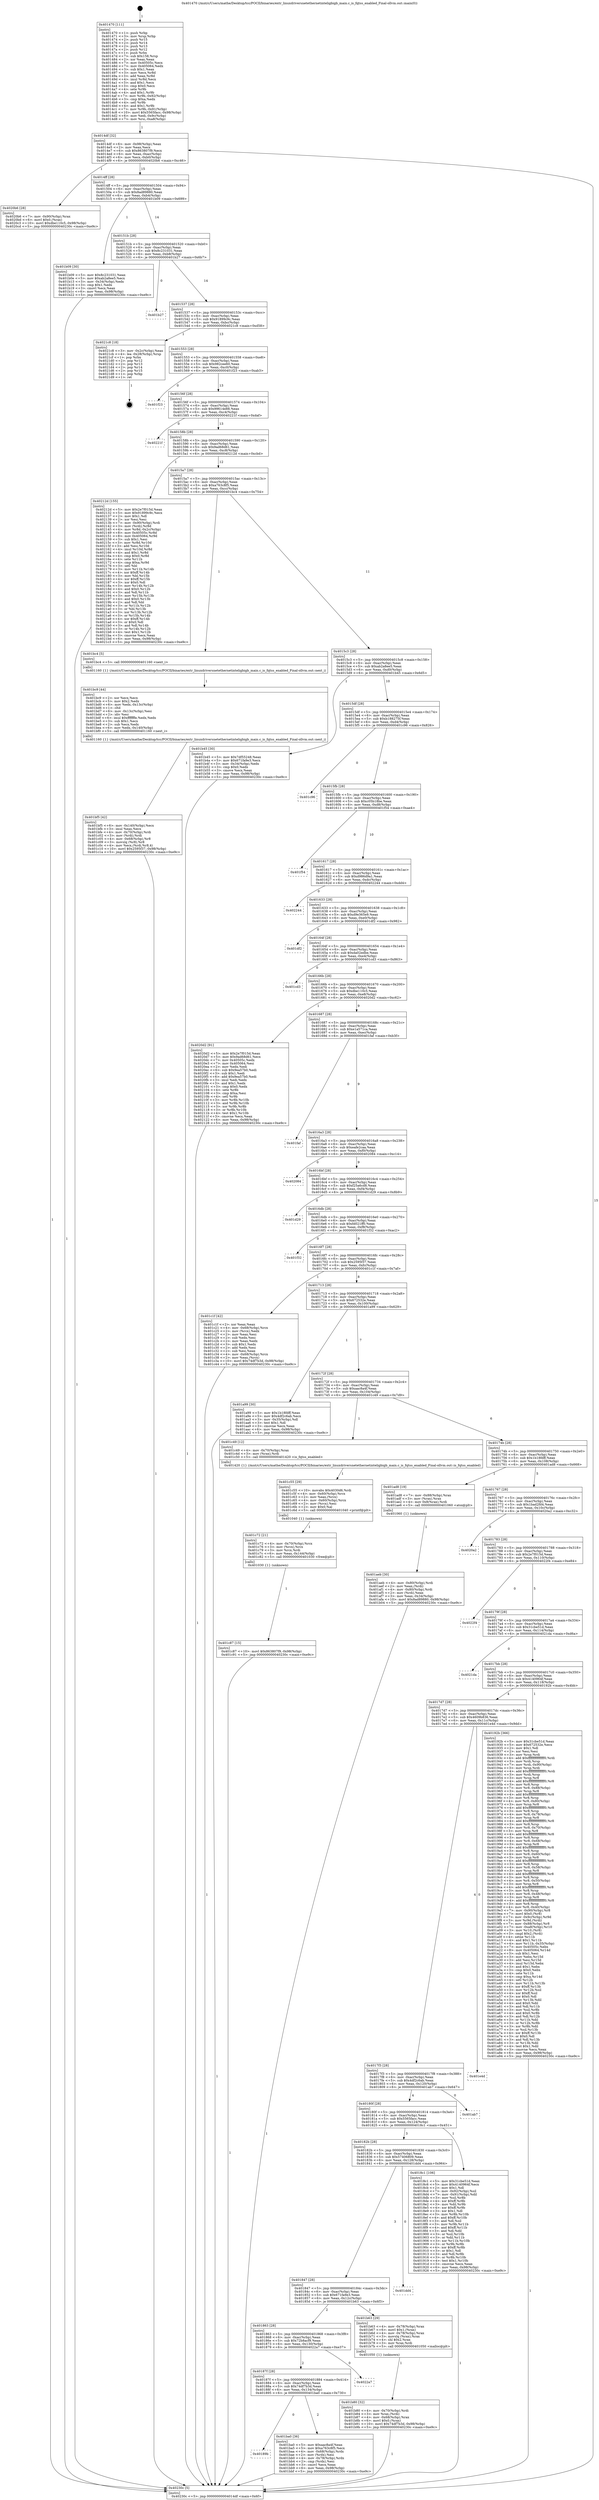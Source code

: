 digraph "0x401470" {
  label = "0x401470 (/mnt/c/Users/mathe/Desktop/tcc/POCII/binaries/extr_linuxdriversnetethernetinteligbigb_main.c_is_fqtss_enabled_Final-ollvm.out::main(0))"
  labelloc = "t"
  node[shape=record]

  Entry [label="",width=0.3,height=0.3,shape=circle,fillcolor=black,style=filled]
  "0x4014df" [label="{
     0x4014df [32]\l
     | [instrs]\l
     &nbsp;&nbsp;0x4014df \<+6\>: mov -0x98(%rbp),%eax\l
     &nbsp;&nbsp;0x4014e5 \<+2\>: mov %eax,%ecx\l
     &nbsp;&nbsp;0x4014e7 \<+6\>: sub $0x863807f9,%ecx\l
     &nbsp;&nbsp;0x4014ed \<+6\>: mov %eax,-0xac(%rbp)\l
     &nbsp;&nbsp;0x4014f3 \<+6\>: mov %ecx,-0xb0(%rbp)\l
     &nbsp;&nbsp;0x4014f9 \<+6\>: je 00000000004020b6 \<main+0xc46\>\l
  }"]
  "0x4020b6" [label="{
     0x4020b6 [28]\l
     | [instrs]\l
     &nbsp;&nbsp;0x4020b6 \<+7\>: mov -0x90(%rbp),%rax\l
     &nbsp;&nbsp;0x4020bd \<+6\>: movl $0x0,(%rax)\l
     &nbsp;&nbsp;0x4020c3 \<+10\>: movl $0xdbe110c5,-0x98(%rbp)\l
     &nbsp;&nbsp;0x4020cd \<+5\>: jmp 000000000040230c \<main+0xe9c\>\l
  }"]
  "0x4014ff" [label="{
     0x4014ff [28]\l
     | [instrs]\l
     &nbsp;&nbsp;0x4014ff \<+5\>: jmp 0000000000401504 \<main+0x94\>\l
     &nbsp;&nbsp;0x401504 \<+6\>: mov -0xac(%rbp),%eax\l
     &nbsp;&nbsp;0x40150a \<+5\>: sub $0x8ad89880,%eax\l
     &nbsp;&nbsp;0x40150f \<+6\>: mov %eax,-0xb4(%rbp)\l
     &nbsp;&nbsp;0x401515 \<+6\>: je 0000000000401b09 \<main+0x699\>\l
  }"]
  Exit [label="",width=0.3,height=0.3,shape=circle,fillcolor=black,style=filled,peripheries=2]
  "0x401b09" [label="{
     0x401b09 [30]\l
     | [instrs]\l
     &nbsp;&nbsp;0x401b09 \<+5\>: mov $0x8c231031,%eax\l
     &nbsp;&nbsp;0x401b0e \<+5\>: mov $0xab2a8ee5,%ecx\l
     &nbsp;&nbsp;0x401b13 \<+3\>: mov -0x34(%rbp),%edx\l
     &nbsp;&nbsp;0x401b16 \<+3\>: cmp $0x1,%edx\l
     &nbsp;&nbsp;0x401b19 \<+3\>: cmovl %ecx,%eax\l
     &nbsp;&nbsp;0x401b1c \<+6\>: mov %eax,-0x98(%rbp)\l
     &nbsp;&nbsp;0x401b22 \<+5\>: jmp 000000000040230c \<main+0xe9c\>\l
  }"]
  "0x40151b" [label="{
     0x40151b [28]\l
     | [instrs]\l
     &nbsp;&nbsp;0x40151b \<+5\>: jmp 0000000000401520 \<main+0xb0\>\l
     &nbsp;&nbsp;0x401520 \<+6\>: mov -0xac(%rbp),%eax\l
     &nbsp;&nbsp;0x401526 \<+5\>: sub $0x8c231031,%eax\l
     &nbsp;&nbsp;0x40152b \<+6\>: mov %eax,-0xb8(%rbp)\l
     &nbsp;&nbsp;0x401531 \<+6\>: je 0000000000401b27 \<main+0x6b7\>\l
  }"]
  "0x401c87" [label="{
     0x401c87 [15]\l
     | [instrs]\l
     &nbsp;&nbsp;0x401c87 \<+10\>: movl $0x863807f9,-0x98(%rbp)\l
     &nbsp;&nbsp;0x401c91 \<+5\>: jmp 000000000040230c \<main+0xe9c\>\l
  }"]
  "0x401b27" [label="{
     0x401b27\l
  }", style=dashed]
  "0x401537" [label="{
     0x401537 [28]\l
     | [instrs]\l
     &nbsp;&nbsp;0x401537 \<+5\>: jmp 000000000040153c \<main+0xcc\>\l
     &nbsp;&nbsp;0x40153c \<+6\>: mov -0xac(%rbp),%eax\l
     &nbsp;&nbsp;0x401542 \<+5\>: sub $0x91899c9c,%eax\l
     &nbsp;&nbsp;0x401547 \<+6\>: mov %eax,-0xbc(%rbp)\l
     &nbsp;&nbsp;0x40154d \<+6\>: je 00000000004021c8 \<main+0xd58\>\l
  }"]
  "0x401c72" [label="{
     0x401c72 [21]\l
     | [instrs]\l
     &nbsp;&nbsp;0x401c72 \<+4\>: mov -0x70(%rbp),%rcx\l
     &nbsp;&nbsp;0x401c76 \<+3\>: mov (%rcx),%rcx\l
     &nbsp;&nbsp;0x401c79 \<+3\>: mov %rcx,%rdi\l
     &nbsp;&nbsp;0x401c7c \<+6\>: mov %eax,-0x144(%rbp)\l
     &nbsp;&nbsp;0x401c82 \<+5\>: call 0000000000401030 \<free@plt\>\l
     | [calls]\l
     &nbsp;&nbsp;0x401030 \{1\} (unknown)\l
  }"]
  "0x4021c8" [label="{
     0x4021c8 [18]\l
     | [instrs]\l
     &nbsp;&nbsp;0x4021c8 \<+3\>: mov -0x2c(%rbp),%eax\l
     &nbsp;&nbsp;0x4021cb \<+4\>: lea -0x28(%rbp),%rsp\l
     &nbsp;&nbsp;0x4021cf \<+1\>: pop %rbx\l
     &nbsp;&nbsp;0x4021d0 \<+2\>: pop %r12\l
     &nbsp;&nbsp;0x4021d2 \<+2\>: pop %r13\l
     &nbsp;&nbsp;0x4021d4 \<+2\>: pop %r14\l
     &nbsp;&nbsp;0x4021d6 \<+2\>: pop %r15\l
     &nbsp;&nbsp;0x4021d8 \<+1\>: pop %rbp\l
     &nbsp;&nbsp;0x4021d9 \<+1\>: ret\l
  }"]
  "0x401553" [label="{
     0x401553 [28]\l
     | [instrs]\l
     &nbsp;&nbsp;0x401553 \<+5\>: jmp 0000000000401558 \<main+0xe8\>\l
     &nbsp;&nbsp;0x401558 \<+6\>: mov -0xac(%rbp),%eax\l
     &nbsp;&nbsp;0x40155e \<+5\>: sub $0x982cee60,%eax\l
     &nbsp;&nbsp;0x401563 \<+6\>: mov %eax,-0xc0(%rbp)\l
     &nbsp;&nbsp;0x401569 \<+6\>: je 0000000000401f23 \<main+0xab3\>\l
  }"]
  "0x401c55" [label="{
     0x401c55 [29]\l
     | [instrs]\l
     &nbsp;&nbsp;0x401c55 \<+10\>: movabs $0x4030d6,%rdi\l
     &nbsp;&nbsp;0x401c5f \<+4\>: mov -0x60(%rbp),%rcx\l
     &nbsp;&nbsp;0x401c63 \<+2\>: mov %eax,(%rcx)\l
     &nbsp;&nbsp;0x401c65 \<+4\>: mov -0x60(%rbp),%rcx\l
     &nbsp;&nbsp;0x401c69 \<+2\>: mov (%rcx),%esi\l
     &nbsp;&nbsp;0x401c6b \<+2\>: mov $0x0,%al\l
     &nbsp;&nbsp;0x401c6d \<+5\>: call 0000000000401040 \<printf@plt\>\l
     | [calls]\l
     &nbsp;&nbsp;0x401040 \{1\} (unknown)\l
  }"]
  "0x401f23" [label="{
     0x401f23\l
  }", style=dashed]
  "0x40156f" [label="{
     0x40156f [28]\l
     | [instrs]\l
     &nbsp;&nbsp;0x40156f \<+5\>: jmp 0000000000401574 \<main+0x104\>\l
     &nbsp;&nbsp;0x401574 \<+6\>: mov -0xac(%rbp),%eax\l
     &nbsp;&nbsp;0x40157a \<+5\>: sub $0x99614e88,%eax\l
     &nbsp;&nbsp;0x40157f \<+6\>: mov %eax,-0xc4(%rbp)\l
     &nbsp;&nbsp;0x401585 \<+6\>: je 000000000040221f \<main+0xdaf\>\l
  }"]
  "0x401bf5" [label="{
     0x401bf5 [42]\l
     | [instrs]\l
     &nbsp;&nbsp;0x401bf5 \<+6\>: mov -0x140(%rbp),%ecx\l
     &nbsp;&nbsp;0x401bfb \<+3\>: imul %eax,%ecx\l
     &nbsp;&nbsp;0x401bfe \<+4\>: mov -0x70(%rbp),%rdi\l
     &nbsp;&nbsp;0x401c02 \<+3\>: mov (%rdi),%rdi\l
     &nbsp;&nbsp;0x401c05 \<+4\>: mov -0x68(%rbp),%r8\l
     &nbsp;&nbsp;0x401c09 \<+3\>: movslq (%r8),%r8\l
     &nbsp;&nbsp;0x401c0c \<+4\>: mov %ecx,(%rdi,%r8,4)\l
     &nbsp;&nbsp;0x401c10 \<+10\>: movl $0x2595f37,-0x98(%rbp)\l
     &nbsp;&nbsp;0x401c1a \<+5\>: jmp 000000000040230c \<main+0xe9c\>\l
  }"]
  "0x40221f" [label="{
     0x40221f\l
  }", style=dashed]
  "0x40158b" [label="{
     0x40158b [28]\l
     | [instrs]\l
     &nbsp;&nbsp;0x40158b \<+5\>: jmp 0000000000401590 \<main+0x120\>\l
     &nbsp;&nbsp;0x401590 \<+6\>: mov -0xac(%rbp),%eax\l
     &nbsp;&nbsp;0x401596 \<+5\>: sub $0x9ad68d61,%eax\l
     &nbsp;&nbsp;0x40159b \<+6\>: mov %eax,-0xc8(%rbp)\l
     &nbsp;&nbsp;0x4015a1 \<+6\>: je 000000000040212d \<main+0xcbd\>\l
  }"]
  "0x401bc9" [label="{
     0x401bc9 [44]\l
     | [instrs]\l
     &nbsp;&nbsp;0x401bc9 \<+2\>: xor %ecx,%ecx\l
     &nbsp;&nbsp;0x401bcb \<+5\>: mov $0x2,%edx\l
     &nbsp;&nbsp;0x401bd0 \<+6\>: mov %edx,-0x13c(%rbp)\l
     &nbsp;&nbsp;0x401bd6 \<+1\>: cltd\l
     &nbsp;&nbsp;0x401bd7 \<+6\>: mov -0x13c(%rbp),%esi\l
     &nbsp;&nbsp;0x401bdd \<+2\>: idiv %esi\l
     &nbsp;&nbsp;0x401bdf \<+6\>: imul $0xfffffffe,%edx,%edx\l
     &nbsp;&nbsp;0x401be5 \<+3\>: sub $0x1,%ecx\l
     &nbsp;&nbsp;0x401be8 \<+2\>: sub %ecx,%edx\l
     &nbsp;&nbsp;0x401bea \<+6\>: mov %edx,-0x140(%rbp)\l
     &nbsp;&nbsp;0x401bf0 \<+5\>: call 0000000000401160 \<next_i\>\l
     | [calls]\l
     &nbsp;&nbsp;0x401160 \{1\} (/mnt/c/Users/mathe/Desktop/tcc/POCII/binaries/extr_linuxdriversnetethernetinteligbigb_main.c_is_fqtss_enabled_Final-ollvm.out::next_i)\l
  }"]
  "0x40212d" [label="{
     0x40212d [155]\l
     | [instrs]\l
     &nbsp;&nbsp;0x40212d \<+5\>: mov $0x2e7f015d,%eax\l
     &nbsp;&nbsp;0x402132 \<+5\>: mov $0x91899c9c,%ecx\l
     &nbsp;&nbsp;0x402137 \<+2\>: mov $0x1,%dl\l
     &nbsp;&nbsp;0x402139 \<+2\>: xor %esi,%esi\l
     &nbsp;&nbsp;0x40213b \<+7\>: mov -0x90(%rbp),%rdi\l
     &nbsp;&nbsp;0x402142 \<+3\>: mov (%rdi),%r8d\l
     &nbsp;&nbsp;0x402145 \<+4\>: mov %r8d,-0x2c(%rbp)\l
     &nbsp;&nbsp;0x402149 \<+8\>: mov 0x40505c,%r8d\l
     &nbsp;&nbsp;0x402151 \<+8\>: mov 0x405064,%r9d\l
     &nbsp;&nbsp;0x402159 \<+3\>: sub $0x1,%esi\l
     &nbsp;&nbsp;0x40215c \<+3\>: mov %r8d,%r10d\l
     &nbsp;&nbsp;0x40215f \<+3\>: add %esi,%r10d\l
     &nbsp;&nbsp;0x402162 \<+4\>: imul %r10d,%r8d\l
     &nbsp;&nbsp;0x402166 \<+4\>: and $0x1,%r8d\l
     &nbsp;&nbsp;0x40216a \<+4\>: cmp $0x0,%r8d\l
     &nbsp;&nbsp;0x40216e \<+4\>: sete %r11b\l
     &nbsp;&nbsp;0x402172 \<+4\>: cmp $0xa,%r9d\l
     &nbsp;&nbsp;0x402176 \<+3\>: setl %bl\l
     &nbsp;&nbsp;0x402179 \<+3\>: mov %r11b,%r14b\l
     &nbsp;&nbsp;0x40217c \<+4\>: xor $0xff,%r14b\l
     &nbsp;&nbsp;0x402180 \<+3\>: mov %bl,%r15b\l
     &nbsp;&nbsp;0x402183 \<+4\>: xor $0xff,%r15b\l
     &nbsp;&nbsp;0x402187 \<+3\>: xor $0x0,%dl\l
     &nbsp;&nbsp;0x40218a \<+3\>: mov %r14b,%r12b\l
     &nbsp;&nbsp;0x40218d \<+4\>: and $0x0,%r12b\l
     &nbsp;&nbsp;0x402191 \<+3\>: and %dl,%r11b\l
     &nbsp;&nbsp;0x402194 \<+3\>: mov %r15b,%r13b\l
     &nbsp;&nbsp;0x402197 \<+4\>: and $0x0,%r13b\l
     &nbsp;&nbsp;0x40219b \<+2\>: and %dl,%bl\l
     &nbsp;&nbsp;0x40219d \<+3\>: or %r11b,%r12b\l
     &nbsp;&nbsp;0x4021a0 \<+3\>: or %bl,%r13b\l
     &nbsp;&nbsp;0x4021a3 \<+3\>: xor %r13b,%r12b\l
     &nbsp;&nbsp;0x4021a6 \<+3\>: or %r15b,%r14b\l
     &nbsp;&nbsp;0x4021a9 \<+4\>: xor $0xff,%r14b\l
     &nbsp;&nbsp;0x4021ad \<+3\>: or $0x0,%dl\l
     &nbsp;&nbsp;0x4021b0 \<+3\>: and %dl,%r14b\l
     &nbsp;&nbsp;0x4021b3 \<+3\>: or %r14b,%r12b\l
     &nbsp;&nbsp;0x4021b6 \<+4\>: test $0x1,%r12b\l
     &nbsp;&nbsp;0x4021ba \<+3\>: cmovne %ecx,%eax\l
     &nbsp;&nbsp;0x4021bd \<+6\>: mov %eax,-0x98(%rbp)\l
     &nbsp;&nbsp;0x4021c3 \<+5\>: jmp 000000000040230c \<main+0xe9c\>\l
  }"]
  "0x4015a7" [label="{
     0x4015a7 [28]\l
     | [instrs]\l
     &nbsp;&nbsp;0x4015a7 \<+5\>: jmp 00000000004015ac \<main+0x13c\>\l
     &nbsp;&nbsp;0x4015ac \<+6\>: mov -0xac(%rbp),%eax\l
     &nbsp;&nbsp;0x4015b2 \<+5\>: sub $0xa763c8f5,%eax\l
     &nbsp;&nbsp;0x4015b7 \<+6\>: mov %eax,-0xcc(%rbp)\l
     &nbsp;&nbsp;0x4015bd \<+6\>: je 0000000000401bc4 \<main+0x754\>\l
  }"]
  "0x40189b" [label="{
     0x40189b\l
  }", style=dashed]
  "0x401bc4" [label="{
     0x401bc4 [5]\l
     | [instrs]\l
     &nbsp;&nbsp;0x401bc4 \<+5\>: call 0000000000401160 \<next_i\>\l
     | [calls]\l
     &nbsp;&nbsp;0x401160 \{1\} (/mnt/c/Users/mathe/Desktop/tcc/POCII/binaries/extr_linuxdriversnetethernetinteligbigb_main.c_is_fqtss_enabled_Final-ollvm.out::next_i)\l
  }"]
  "0x4015c3" [label="{
     0x4015c3 [28]\l
     | [instrs]\l
     &nbsp;&nbsp;0x4015c3 \<+5\>: jmp 00000000004015c8 \<main+0x158\>\l
     &nbsp;&nbsp;0x4015c8 \<+6\>: mov -0xac(%rbp),%eax\l
     &nbsp;&nbsp;0x4015ce \<+5\>: sub $0xab2a8ee5,%eax\l
     &nbsp;&nbsp;0x4015d3 \<+6\>: mov %eax,-0xd0(%rbp)\l
     &nbsp;&nbsp;0x4015d9 \<+6\>: je 0000000000401b45 \<main+0x6d5\>\l
  }"]
  "0x401ba0" [label="{
     0x401ba0 [36]\l
     | [instrs]\l
     &nbsp;&nbsp;0x401ba0 \<+5\>: mov $0xaac8a4f,%eax\l
     &nbsp;&nbsp;0x401ba5 \<+5\>: mov $0xa763c8f5,%ecx\l
     &nbsp;&nbsp;0x401baa \<+4\>: mov -0x68(%rbp),%rdx\l
     &nbsp;&nbsp;0x401bae \<+2\>: mov (%rdx),%esi\l
     &nbsp;&nbsp;0x401bb0 \<+4\>: mov -0x78(%rbp),%rdx\l
     &nbsp;&nbsp;0x401bb4 \<+2\>: cmp (%rdx),%esi\l
     &nbsp;&nbsp;0x401bb6 \<+3\>: cmovl %ecx,%eax\l
     &nbsp;&nbsp;0x401bb9 \<+6\>: mov %eax,-0x98(%rbp)\l
     &nbsp;&nbsp;0x401bbf \<+5\>: jmp 000000000040230c \<main+0xe9c\>\l
  }"]
  "0x401b45" [label="{
     0x401b45 [30]\l
     | [instrs]\l
     &nbsp;&nbsp;0x401b45 \<+5\>: mov $0x7df55248,%eax\l
     &nbsp;&nbsp;0x401b4a \<+5\>: mov $0x671fa9e3,%ecx\l
     &nbsp;&nbsp;0x401b4f \<+3\>: mov -0x34(%rbp),%edx\l
     &nbsp;&nbsp;0x401b52 \<+3\>: cmp $0x0,%edx\l
     &nbsp;&nbsp;0x401b55 \<+3\>: cmove %ecx,%eax\l
     &nbsp;&nbsp;0x401b58 \<+6\>: mov %eax,-0x98(%rbp)\l
     &nbsp;&nbsp;0x401b5e \<+5\>: jmp 000000000040230c \<main+0xe9c\>\l
  }"]
  "0x4015df" [label="{
     0x4015df [28]\l
     | [instrs]\l
     &nbsp;&nbsp;0x4015df \<+5\>: jmp 00000000004015e4 \<main+0x174\>\l
     &nbsp;&nbsp;0x4015e4 \<+6\>: mov -0xac(%rbp),%eax\l
     &nbsp;&nbsp;0x4015ea \<+5\>: sub $0xb188275f,%eax\l
     &nbsp;&nbsp;0x4015ef \<+6\>: mov %eax,-0xd4(%rbp)\l
     &nbsp;&nbsp;0x4015f5 \<+6\>: je 0000000000401c96 \<main+0x826\>\l
  }"]
  "0x40187f" [label="{
     0x40187f [28]\l
     | [instrs]\l
     &nbsp;&nbsp;0x40187f \<+5\>: jmp 0000000000401884 \<main+0x414\>\l
     &nbsp;&nbsp;0x401884 \<+6\>: mov -0xac(%rbp),%eax\l
     &nbsp;&nbsp;0x40188a \<+5\>: sub $0x74df7b3d,%eax\l
     &nbsp;&nbsp;0x40188f \<+6\>: mov %eax,-0x134(%rbp)\l
     &nbsp;&nbsp;0x401895 \<+6\>: je 0000000000401ba0 \<main+0x730\>\l
  }"]
  "0x401c96" [label="{
     0x401c96\l
  }", style=dashed]
  "0x4015fb" [label="{
     0x4015fb [28]\l
     | [instrs]\l
     &nbsp;&nbsp;0x4015fb \<+5\>: jmp 0000000000401600 \<main+0x190\>\l
     &nbsp;&nbsp;0x401600 \<+6\>: mov -0xac(%rbp),%eax\l
     &nbsp;&nbsp;0x401606 \<+5\>: sub $0xc05b18be,%eax\l
     &nbsp;&nbsp;0x40160b \<+6\>: mov %eax,-0xd8(%rbp)\l
     &nbsp;&nbsp;0x401611 \<+6\>: je 0000000000401f54 \<main+0xae4\>\l
  }"]
  "0x4022a7" [label="{
     0x4022a7\l
  }", style=dashed]
  "0x401f54" [label="{
     0x401f54\l
  }", style=dashed]
  "0x401617" [label="{
     0x401617 [28]\l
     | [instrs]\l
     &nbsp;&nbsp;0x401617 \<+5\>: jmp 000000000040161c \<main+0x1ac\>\l
     &nbsp;&nbsp;0x40161c \<+6\>: mov -0xac(%rbp),%eax\l
     &nbsp;&nbsp;0x401622 \<+5\>: sub $0xd986d9a1,%eax\l
     &nbsp;&nbsp;0x401627 \<+6\>: mov %eax,-0xdc(%rbp)\l
     &nbsp;&nbsp;0x40162d \<+6\>: je 0000000000402244 \<main+0xdd4\>\l
  }"]
  "0x401b80" [label="{
     0x401b80 [32]\l
     | [instrs]\l
     &nbsp;&nbsp;0x401b80 \<+4\>: mov -0x70(%rbp),%rdi\l
     &nbsp;&nbsp;0x401b84 \<+3\>: mov %rax,(%rdi)\l
     &nbsp;&nbsp;0x401b87 \<+4\>: mov -0x68(%rbp),%rax\l
     &nbsp;&nbsp;0x401b8b \<+6\>: movl $0x0,(%rax)\l
     &nbsp;&nbsp;0x401b91 \<+10\>: movl $0x74df7b3d,-0x98(%rbp)\l
     &nbsp;&nbsp;0x401b9b \<+5\>: jmp 000000000040230c \<main+0xe9c\>\l
  }"]
  "0x402244" [label="{
     0x402244\l
  }", style=dashed]
  "0x401633" [label="{
     0x401633 [28]\l
     | [instrs]\l
     &nbsp;&nbsp;0x401633 \<+5\>: jmp 0000000000401638 \<main+0x1c8\>\l
     &nbsp;&nbsp;0x401638 \<+6\>: mov -0xac(%rbp),%eax\l
     &nbsp;&nbsp;0x40163e \<+5\>: sub $0xd9e365e9,%eax\l
     &nbsp;&nbsp;0x401643 \<+6\>: mov %eax,-0xe0(%rbp)\l
     &nbsp;&nbsp;0x401649 \<+6\>: je 0000000000401df2 \<main+0x982\>\l
  }"]
  "0x401863" [label="{
     0x401863 [28]\l
     | [instrs]\l
     &nbsp;&nbsp;0x401863 \<+5\>: jmp 0000000000401868 \<main+0x3f8\>\l
     &nbsp;&nbsp;0x401868 \<+6\>: mov -0xac(%rbp),%eax\l
     &nbsp;&nbsp;0x40186e \<+5\>: sub $0x72b8acf9,%eax\l
     &nbsp;&nbsp;0x401873 \<+6\>: mov %eax,-0x130(%rbp)\l
     &nbsp;&nbsp;0x401879 \<+6\>: je 00000000004022a7 \<main+0xe37\>\l
  }"]
  "0x401df2" [label="{
     0x401df2\l
  }", style=dashed]
  "0x40164f" [label="{
     0x40164f [28]\l
     | [instrs]\l
     &nbsp;&nbsp;0x40164f \<+5\>: jmp 0000000000401654 \<main+0x1e4\>\l
     &nbsp;&nbsp;0x401654 \<+6\>: mov -0xac(%rbp),%eax\l
     &nbsp;&nbsp;0x40165a \<+5\>: sub $0xda02edbe,%eax\l
     &nbsp;&nbsp;0x40165f \<+6\>: mov %eax,-0xe4(%rbp)\l
     &nbsp;&nbsp;0x401665 \<+6\>: je 0000000000401cd3 \<main+0x863\>\l
  }"]
  "0x401b63" [label="{
     0x401b63 [29]\l
     | [instrs]\l
     &nbsp;&nbsp;0x401b63 \<+4\>: mov -0x78(%rbp),%rax\l
     &nbsp;&nbsp;0x401b67 \<+6\>: movl $0x1,(%rax)\l
     &nbsp;&nbsp;0x401b6d \<+4\>: mov -0x78(%rbp),%rax\l
     &nbsp;&nbsp;0x401b71 \<+3\>: movslq (%rax),%rax\l
     &nbsp;&nbsp;0x401b74 \<+4\>: shl $0x2,%rax\l
     &nbsp;&nbsp;0x401b78 \<+3\>: mov %rax,%rdi\l
     &nbsp;&nbsp;0x401b7b \<+5\>: call 0000000000401050 \<malloc@plt\>\l
     | [calls]\l
     &nbsp;&nbsp;0x401050 \{1\} (unknown)\l
  }"]
  "0x401cd3" [label="{
     0x401cd3\l
  }", style=dashed]
  "0x40166b" [label="{
     0x40166b [28]\l
     | [instrs]\l
     &nbsp;&nbsp;0x40166b \<+5\>: jmp 0000000000401670 \<main+0x200\>\l
     &nbsp;&nbsp;0x401670 \<+6\>: mov -0xac(%rbp),%eax\l
     &nbsp;&nbsp;0x401676 \<+5\>: sub $0xdbe110c5,%eax\l
     &nbsp;&nbsp;0x40167b \<+6\>: mov %eax,-0xe8(%rbp)\l
     &nbsp;&nbsp;0x401681 \<+6\>: je 00000000004020d2 \<main+0xc62\>\l
  }"]
  "0x401847" [label="{
     0x401847 [28]\l
     | [instrs]\l
     &nbsp;&nbsp;0x401847 \<+5\>: jmp 000000000040184c \<main+0x3dc\>\l
     &nbsp;&nbsp;0x40184c \<+6\>: mov -0xac(%rbp),%eax\l
     &nbsp;&nbsp;0x401852 \<+5\>: sub $0x671fa9e3,%eax\l
     &nbsp;&nbsp;0x401857 \<+6\>: mov %eax,-0x12c(%rbp)\l
     &nbsp;&nbsp;0x40185d \<+6\>: je 0000000000401b63 \<main+0x6f3\>\l
  }"]
  "0x4020d2" [label="{
     0x4020d2 [91]\l
     | [instrs]\l
     &nbsp;&nbsp;0x4020d2 \<+5\>: mov $0x2e7f015d,%eax\l
     &nbsp;&nbsp;0x4020d7 \<+5\>: mov $0x9ad68d61,%ecx\l
     &nbsp;&nbsp;0x4020dc \<+7\>: mov 0x40505c,%edx\l
     &nbsp;&nbsp;0x4020e3 \<+7\>: mov 0x405064,%esi\l
     &nbsp;&nbsp;0x4020ea \<+2\>: mov %edx,%edi\l
     &nbsp;&nbsp;0x4020ec \<+6\>: sub $0x9ea57b0,%edi\l
     &nbsp;&nbsp;0x4020f2 \<+3\>: sub $0x1,%edi\l
     &nbsp;&nbsp;0x4020f5 \<+6\>: add $0x9ea57b0,%edi\l
     &nbsp;&nbsp;0x4020fb \<+3\>: imul %edi,%edx\l
     &nbsp;&nbsp;0x4020fe \<+3\>: and $0x1,%edx\l
     &nbsp;&nbsp;0x402101 \<+3\>: cmp $0x0,%edx\l
     &nbsp;&nbsp;0x402104 \<+4\>: sete %r8b\l
     &nbsp;&nbsp;0x402108 \<+3\>: cmp $0xa,%esi\l
     &nbsp;&nbsp;0x40210b \<+4\>: setl %r9b\l
     &nbsp;&nbsp;0x40210f \<+3\>: mov %r8b,%r10b\l
     &nbsp;&nbsp;0x402112 \<+3\>: and %r9b,%r10b\l
     &nbsp;&nbsp;0x402115 \<+3\>: xor %r9b,%r8b\l
     &nbsp;&nbsp;0x402118 \<+3\>: or %r8b,%r10b\l
     &nbsp;&nbsp;0x40211b \<+4\>: test $0x1,%r10b\l
     &nbsp;&nbsp;0x40211f \<+3\>: cmovne %ecx,%eax\l
     &nbsp;&nbsp;0x402122 \<+6\>: mov %eax,-0x98(%rbp)\l
     &nbsp;&nbsp;0x402128 \<+5\>: jmp 000000000040230c \<main+0xe9c\>\l
  }"]
  "0x401687" [label="{
     0x401687 [28]\l
     | [instrs]\l
     &nbsp;&nbsp;0x401687 \<+5\>: jmp 000000000040168c \<main+0x21c\>\l
     &nbsp;&nbsp;0x40168c \<+6\>: mov -0xac(%rbp),%eax\l
     &nbsp;&nbsp;0x401692 \<+5\>: sub $0xe1a571ca,%eax\l
     &nbsp;&nbsp;0x401697 \<+6\>: mov %eax,-0xec(%rbp)\l
     &nbsp;&nbsp;0x40169d \<+6\>: je 0000000000401faf \<main+0xb3f\>\l
  }"]
  "0x401dd4" [label="{
     0x401dd4\l
  }", style=dashed]
  "0x401faf" [label="{
     0x401faf\l
  }", style=dashed]
  "0x4016a3" [label="{
     0x4016a3 [28]\l
     | [instrs]\l
     &nbsp;&nbsp;0x4016a3 \<+5\>: jmp 00000000004016a8 \<main+0x238\>\l
     &nbsp;&nbsp;0x4016a8 \<+6\>: mov -0xac(%rbp),%eax\l
     &nbsp;&nbsp;0x4016ae \<+5\>: sub $0xeafe2caa,%eax\l
     &nbsp;&nbsp;0x4016b3 \<+6\>: mov %eax,-0xf0(%rbp)\l
     &nbsp;&nbsp;0x4016b9 \<+6\>: je 0000000000402084 \<main+0xc14\>\l
  }"]
  "0x401aeb" [label="{
     0x401aeb [30]\l
     | [instrs]\l
     &nbsp;&nbsp;0x401aeb \<+4\>: mov -0x80(%rbp),%rdi\l
     &nbsp;&nbsp;0x401aef \<+2\>: mov %eax,(%rdi)\l
     &nbsp;&nbsp;0x401af1 \<+4\>: mov -0x80(%rbp),%rdi\l
     &nbsp;&nbsp;0x401af5 \<+2\>: mov (%rdi),%eax\l
     &nbsp;&nbsp;0x401af7 \<+3\>: mov %eax,-0x34(%rbp)\l
     &nbsp;&nbsp;0x401afa \<+10\>: movl $0x8ad89880,-0x98(%rbp)\l
     &nbsp;&nbsp;0x401b04 \<+5\>: jmp 000000000040230c \<main+0xe9c\>\l
  }"]
  "0x402084" [label="{
     0x402084\l
  }", style=dashed]
  "0x4016bf" [label="{
     0x4016bf [28]\l
     | [instrs]\l
     &nbsp;&nbsp;0x4016bf \<+5\>: jmp 00000000004016c4 \<main+0x254\>\l
     &nbsp;&nbsp;0x4016c4 \<+6\>: mov -0xac(%rbp),%eax\l
     &nbsp;&nbsp;0x4016ca \<+5\>: sub $0xf25a6cd8,%eax\l
     &nbsp;&nbsp;0x4016cf \<+6\>: mov %eax,-0xf4(%rbp)\l
     &nbsp;&nbsp;0x4016d5 \<+6\>: je 0000000000401d29 \<main+0x8b9\>\l
  }"]
  "0x401470" [label="{
     0x401470 [111]\l
     | [instrs]\l
     &nbsp;&nbsp;0x401470 \<+1\>: push %rbp\l
     &nbsp;&nbsp;0x401471 \<+3\>: mov %rsp,%rbp\l
     &nbsp;&nbsp;0x401474 \<+2\>: push %r15\l
     &nbsp;&nbsp;0x401476 \<+2\>: push %r14\l
     &nbsp;&nbsp;0x401478 \<+2\>: push %r13\l
     &nbsp;&nbsp;0x40147a \<+2\>: push %r12\l
     &nbsp;&nbsp;0x40147c \<+1\>: push %rbx\l
     &nbsp;&nbsp;0x40147d \<+7\>: sub $0x158,%rsp\l
     &nbsp;&nbsp;0x401484 \<+2\>: xor %eax,%eax\l
     &nbsp;&nbsp;0x401486 \<+7\>: mov 0x40505c,%ecx\l
     &nbsp;&nbsp;0x40148d \<+7\>: mov 0x405064,%edx\l
     &nbsp;&nbsp;0x401494 \<+3\>: sub $0x1,%eax\l
     &nbsp;&nbsp;0x401497 \<+3\>: mov %ecx,%r8d\l
     &nbsp;&nbsp;0x40149a \<+3\>: add %eax,%r8d\l
     &nbsp;&nbsp;0x40149d \<+4\>: imul %r8d,%ecx\l
     &nbsp;&nbsp;0x4014a1 \<+3\>: and $0x1,%ecx\l
     &nbsp;&nbsp;0x4014a4 \<+3\>: cmp $0x0,%ecx\l
     &nbsp;&nbsp;0x4014a7 \<+4\>: sete %r9b\l
     &nbsp;&nbsp;0x4014ab \<+4\>: and $0x1,%r9b\l
     &nbsp;&nbsp;0x4014af \<+7\>: mov %r9b,-0x92(%rbp)\l
     &nbsp;&nbsp;0x4014b6 \<+3\>: cmp $0xa,%edx\l
     &nbsp;&nbsp;0x4014b9 \<+4\>: setl %r9b\l
     &nbsp;&nbsp;0x4014bd \<+4\>: and $0x1,%r9b\l
     &nbsp;&nbsp;0x4014c1 \<+7\>: mov %r9b,-0x91(%rbp)\l
     &nbsp;&nbsp;0x4014c8 \<+10\>: movl $0x5565facc,-0x98(%rbp)\l
     &nbsp;&nbsp;0x4014d2 \<+6\>: mov %edi,-0x9c(%rbp)\l
     &nbsp;&nbsp;0x4014d8 \<+7\>: mov %rsi,-0xa8(%rbp)\l
  }"]
  "0x401d29" [label="{
     0x401d29\l
  }", style=dashed]
  "0x4016db" [label="{
     0x4016db [28]\l
     | [instrs]\l
     &nbsp;&nbsp;0x4016db \<+5\>: jmp 00000000004016e0 \<main+0x270\>\l
     &nbsp;&nbsp;0x4016e0 \<+6\>: mov -0xac(%rbp),%eax\l
     &nbsp;&nbsp;0x4016e6 \<+5\>: sub $0xfd021ff0,%eax\l
     &nbsp;&nbsp;0x4016eb \<+6\>: mov %eax,-0xf8(%rbp)\l
     &nbsp;&nbsp;0x4016f1 \<+6\>: je 0000000000401f32 \<main+0xac2\>\l
  }"]
  "0x40230c" [label="{
     0x40230c [5]\l
     | [instrs]\l
     &nbsp;&nbsp;0x40230c \<+5\>: jmp 00000000004014df \<main+0x6f\>\l
  }"]
  "0x401f32" [label="{
     0x401f32\l
  }", style=dashed]
  "0x4016f7" [label="{
     0x4016f7 [28]\l
     | [instrs]\l
     &nbsp;&nbsp;0x4016f7 \<+5\>: jmp 00000000004016fc \<main+0x28c\>\l
     &nbsp;&nbsp;0x4016fc \<+6\>: mov -0xac(%rbp),%eax\l
     &nbsp;&nbsp;0x401702 \<+5\>: sub $0x2595f37,%eax\l
     &nbsp;&nbsp;0x401707 \<+6\>: mov %eax,-0xfc(%rbp)\l
     &nbsp;&nbsp;0x40170d \<+6\>: je 0000000000401c1f \<main+0x7af\>\l
  }"]
  "0x40182b" [label="{
     0x40182b [28]\l
     | [instrs]\l
     &nbsp;&nbsp;0x40182b \<+5\>: jmp 0000000000401830 \<main+0x3c0\>\l
     &nbsp;&nbsp;0x401830 \<+6\>: mov -0xac(%rbp),%eax\l
     &nbsp;&nbsp;0x401836 \<+5\>: sub $0x57406809,%eax\l
     &nbsp;&nbsp;0x40183b \<+6\>: mov %eax,-0x128(%rbp)\l
     &nbsp;&nbsp;0x401841 \<+6\>: je 0000000000401dd4 \<main+0x964\>\l
  }"]
  "0x401c1f" [label="{
     0x401c1f [42]\l
     | [instrs]\l
     &nbsp;&nbsp;0x401c1f \<+2\>: xor %eax,%eax\l
     &nbsp;&nbsp;0x401c21 \<+4\>: mov -0x68(%rbp),%rcx\l
     &nbsp;&nbsp;0x401c25 \<+2\>: mov (%rcx),%edx\l
     &nbsp;&nbsp;0x401c27 \<+2\>: mov %eax,%esi\l
     &nbsp;&nbsp;0x401c29 \<+2\>: sub %edx,%esi\l
     &nbsp;&nbsp;0x401c2b \<+2\>: mov %eax,%edx\l
     &nbsp;&nbsp;0x401c2d \<+3\>: sub $0x1,%edx\l
     &nbsp;&nbsp;0x401c30 \<+2\>: add %edx,%esi\l
     &nbsp;&nbsp;0x401c32 \<+2\>: sub %esi,%eax\l
     &nbsp;&nbsp;0x401c34 \<+4\>: mov -0x68(%rbp),%rcx\l
     &nbsp;&nbsp;0x401c38 \<+2\>: mov %eax,(%rcx)\l
     &nbsp;&nbsp;0x401c3a \<+10\>: movl $0x74df7b3d,-0x98(%rbp)\l
     &nbsp;&nbsp;0x401c44 \<+5\>: jmp 000000000040230c \<main+0xe9c\>\l
  }"]
  "0x401713" [label="{
     0x401713 [28]\l
     | [instrs]\l
     &nbsp;&nbsp;0x401713 \<+5\>: jmp 0000000000401718 \<main+0x2a8\>\l
     &nbsp;&nbsp;0x401718 \<+6\>: mov -0xac(%rbp),%eax\l
     &nbsp;&nbsp;0x40171e \<+5\>: sub $0x672532e,%eax\l
     &nbsp;&nbsp;0x401723 \<+6\>: mov %eax,-0x100(%rbp)\l
     &nbsp;&nbsp;0x401729 \<+6\>: je 0000000000401a99 \<main+0x629\>\l
  }"]
  "0x4018c1" [label="{
     0x4018c1 [106]\l
     | [instrs]\l
     &nbsp;&nbsp;0x4018c1 \<+5\>: mov $0x31cbe51d,%eax\l
     &nbsp;&nbsp;0x4018c6 \<+5\>: mov $0x4140964f,%ecx\l
     &nbsp;&nbsp;0x4018cb \<+2\>: mov $0x1,%dl\l
     &nbsp;&nbsp;0x4018cd \<+7\>: mov -0x92(%rbp),%sil\l
     &nbsp;&nbsp;0x4018d4 \<+7\>: mov -0x91(%rbp),%dil\l
     &nbsp;&nbsp;0x4018db \<+3\>: mov %sil,%r8b\l
     &nbsp;&nbsp;0x4018de \<+4\>: xor $0xff,%r8b\l
     &nbsp;&nbsp;0x4018e2 \<+3\>: mov %dil,%r9b\l
     &nbsp;&nbsp;0x4018e5 \<+4\>: xor $0xff,%r9b\l
     &nbsp;&nbsp;0x4018e9 \<+3\>: xor $0x1,%dl\l
     &nbsp;&nbsp;0x4018ec \<+3\>: mov %r8b,%r10b\l
     &nbsp;&nbsp;0x4018ef \<+4\>: and $0xff,%r10b\l
     &nbsp;&nbsp;0x4018f3 \<+3\>: and %dl,%sil\l
     &nbsp;&nbsp;0x4018f6 \<+3\>: mov %r9b,%r11b\l
     &nbsp;&nbsp;0x4018f9 \<+4\>: and $0xff,%r11b\l
     &nbsp;&nbsp;0x4018fd \<+3\>: and %dl,%dil\l
     &nbsp;&nbsp;0x401900 \<+3\>: or %sil,%r10b\l
     &nbsp;&nbsp;0x401903 \<+3\>: or %dil,%r11b\l
     &nbsp;&nbsp;0x401906 \<+3\>: xor %r11b,%r10b\l
     &nbsp;&nbsp;0x401909 \<+3\>: or %r9b,%r8b\l
     &nbsp;&nbsp;0x40190c \<+4\>: xor $0xff,%r8b\l
     &nbsp;&nbsp;0x401910 \<+3\>: or $0x1,%dl\l
     &nbsp;&nbsp;0x401913 \<+3\>: and %dl,%r8b\l
     &nbsp;&nbsp;0x401916 \<+3\>: or %r8b,%r10b\l
     &nbsp;&nbsp;0x401919 \<+4\>: test $0x1,%r10b\l
     &nbsp;&nbsp;0x40191d \<+3\>: cmovne %ecx,%eax\l
     &nbsp;&nbsp;0x401920 \<+6\>: mov %eax,-0x98(%rbp)\l
     &nbsp;&nbsp;0x401926 \<+5\>: jmp 000000000040230c \<main+0xe9c\>\l
  }"]
  "0x401a99" [label="{
     0x401a99 [30]\l
     | [instrs]\l
     &nbsp;&nbsp;0x401a99 \<+5\>: mov $0x1b18fdff,%eax\l
     &nbsp;&nbsp;0x401a9e \<+5\>: mov $0x4df2c6ab,%ecx\l
     &nbsp;&nbsp;0x401aa3 \<+3\>: mov -0x35(%rbp),%dl\l
     &nbsp;&nbsp;0x401aa6 \<+3\>: test $0x1,%dl\l
     &nbsp;&nbsp;0x401aa9 \<+3\>: cmovne %ecx,%eax\l
     &nbsp;&nbsp;0x401aac \<+6\>: mov %eax,-0x98(%rbp)\l
     &nbsp;&nbsp;0x401ab2 \<+5\>: jmp 000000000040230c \<main+0xe9c\>\l
  }"]
  "0x40172f" [label="{
     0x40172f [28]\l
     | [instrs]\l
     &nbsp;&nbsp;0x40172f \<+5\>: jmp 0000000000401734 \<main+0x2c4\>\l
     &nbsp;&nbsp;0x401734 \<+6\>: mov -0xac(%rbp),%eax\l
     &nbsp;&nbsp;0x40173a \<+5\>: sub $0xaac8a4f,%eax\l
     &nbsp;&nbsp;0x40173f \<+6\>: mov %eax,-0x104(%rbp)\l
     &nbsp;&nbsp;0x401745 \<+6\>: je 0000000000401c49 \<main+0x7d9\>\l
  }"]
  "0x40180f" [label="{
     0x40180f [28]\l
     | [instrs]\l
     &nbsp;&nbsp;0x40180f \<+5\>: jmp 0000000000401814 \<main+0x3a4\>\l
     &nbsp;&nbsp;0x401814 \<+6\>: mov -0xac(%rbp),%eax\l
     &nbsp;&nbsp;0x40181a \<+5\>: sub $0x5565facc,%eax\l
     &nbsp;&nbsp;0x40181f \<+6\>: mov %eax,-0x124(%rbp)\l
     &nbsp;&nbsp;0x401825 \<+6\>: je 00000000004018c1 \<main+0x451\>\l
  }"]
  "0x401c49" [label="{
     0x401c49 [12]\l
     | [instrs]\l
     &nbsp;&nbsp;0x401c49 \<+4\>: mov -0x70(%rbp),%rax\l
     &nbsp;&nbsp;0x401c4d \<+3\>: mov (%rax),%rdi\l
     &nbsp;&nbsp;0x401c50 \<+5\>: call 0000000000401420 \<is_fqtss_enabled\>\l
     | [calls]\l
     &nbsp;&nbsp;0x401420 \{1\} (/mnt/c/Users/mathe/Desktop/tcc/POCII/binaries/extr_linuxdriversnetethernetinteligbigb_main.c_is_fqtss_enabled_Final-ollvm.out::is_fqtss_enabled)\l
  }"]
  "0x40174b" [label="{
     0x40174b [28]\l
     | [instrs]\l
     &nbsp;&nbsp;0x40174b \<+5\>: jmp 0000000000401750 \<main+0x2e0\>\l
     &nbsp;&nbsp;0x401750 \<+6\>: mov -0xac(%rbp),%eax\l
     &nbsp;&nbsp;0x401756 \<+5\>: sub $0x1b18fdff,%eax\l
     &nbsp;&nbsp;0x40175b \<+6\>: mov %eax,-0x108(%rbp)\l
     &nbsp;&nbsp;0x401761 \<+6\>: je 0000000000401ad8 \<main+0x668\>\l
  }"]
  "0x401ab7" [label="{
     0x401ab7\l
  }", style=dashed]
  "0x401ad8" [label="{
     0x401ad8 [19]\l
     | [instrs]\l
     &nbsp;&nbsp;0x401ad8 \<+7\>: mov -0x88(%rbp),%rax\l
     &nbsp;&nbsp;0x401adf \<+3\>: mov (%rax),%rax\l
     &nbsp;&nbsp;0x401ae2 \<+4\>: mov 0x8(%rax),%rdi\l
     &nbsp;&nbsp;0x401ae6 \<+5\>: call 0000000000401060 \<atoi@plt\>\l
     | [calls]\l
     &nbsp;&nbsp;0x401060 \{1\} (unknown)\l
  }"]
  "0x401767" [label="{
     0x401767 [28]\l
     | [instrs]\l
     &nbsp;&nbsp;0x401767 \<+5\>: jmp 000000000040176c \<main+0x2fc\>\l
     &nbsp;&nbsp;0x40176c \<+6\>: mov -0xac(%rbp),%eax\l
     &nbsp;&nbsp;0x401772 \<+5\>: sub $0x1bad2fd4,%eax\l
     &nbsp;&nbsp;0x401777 \<+6\>: mov %eax,-0x10c(%rbp)\l
     &nbsp;&nbsp;0x40177d \<+6\>: je 00000000004020a2 \<main+0xc32\>\l
  }"]
  "0x4017f3" [label="{
     0x4017f3 [28]\l
     | [instrs]\l
     &nbsp;&nbsp;0x4017f3 \<+5\>: jmp 00000000004017f8 \<main+0x388\>\l
     &nbsp;&nbsp;0x4017f8 \<+6\>: mov -0xac(%rbp),%eax\l
     &nbsp;&nbsp;0x4017fe \<+5\>: sub $0x4df2c6ab,%eax\l
     &nbsp;&nbsp;0x401803 \<+6\>: mov %eax,-0x120(%rbp)\l
     &nbsp;&nbsp;0x401809 \<+6\>: je 0000000000401ab7 \<main+0x647\>\l
  }"]
  "0x4020a2" [label="{
     0x4020a2\l
  }", style=dashed]
  "0x401783" [label="{
     0x401783 [28]\l
     | [instrs]\l
     &nbsp;&nbsp;0x401783 \<+5\>: jmp 0000000000401788 \<main+0x318\>\l
     &nbsp;&nbsp;0x401788 \<+6\>: mov -0xac(%rbp),%eax\l
     &nbsp;&nbsp;0x40178e \<+5\>: sub $0x2e7f015d,%eax\l
     &nbsp;&nbsp;0x401793 \<+6\>: mov %eax,-0x110(%rbp)\l
     &nbsp;&nbsp;0x401799 \<+6\>: je 00000000004022f4 \<main+0xe84\>\l
  }"]
  "0x401e4d" [label="{
     0x401e4d\l
  }", style=dashed]
  "0x4022f4" [label="{
     0x4022f4\l
  }", style=dashed]
  "0x40179f" [label="{
     0x40179f [28]\l
     | [instrs]\l
     &nbsp;&nbsp;0x40179f \<+5\>: jmp 00000000004017a4 \<main+0x334\>\l
     &nbsp;&nbsp;0x4017a4 \<+6\>: mov -0xac(%rbp),%eax\l
     &nbsp;&nbsp;0x4017aa \<+5\>: sub $0x31cbe51d,%eax\l
     &nbsp;&nbsp;0x4017af \<+6\>: mov %eax,-0x114(%rbp)\l
     &nbsp;&nbsp;0x4017b5 \<+6\>: je 00000000004021da \<main+0xd6a\>\l
  }"]
  "0x4017d7" [label="{
     0x4017d7 [28]\l
     | [instrs]\l
     &nbsp;&nbsp;0x4017d7 \<+5\>: jmp 00000000004017dc \<main+0x36c\>\l
     &nbsp;&nbsp;0x4017dc \<+6\>: mov -0xac(%rbp),%eax\l
     &nbsp;&nbsp;0x4017e2 \<+5\>: sub $0x4609b836,%eax\l
     &nbsp;&nbsp;0x4017e7 \<+6\>: mov %eax,-0x11c(%rbp)\l
     &nbsp;&nbsp;0x4017ed \<+6\>: je 0000000000401e4d \<main+0x9dd\>\l
  }"]
  "0x4021da" [label="{
     0x4021da\l
  }", style=dashed]
  "0x4017bb" [label="{
     0x4017bb [28]\l
     | [instrs]\l
     &nbsp;&nbsp;0x4017bb \<+5\>: jmp 00000000004017c0 \<main+0x350\>\l
     &nbsp;&nbsp;0x4017c0 \<+6\>: mov -0xac(%rbp),%eax\l
     &nbsp;&nbsp;0x4017c6 \<+5\>: sub $0x4140964f,%eax\l
     &nbsp;&nbsp;0x4017cb \<+6\>: mov %eax,-0x118(%rbp)\l
     &nbsp;&nbsp;0x4017d1 \<+6\>: je 000000000040192b \<main+0x4bb\>\l
  }"]
  "0x40192b" [label="{
     0x40192b [366]\l
     | [instrs]\l
     &nbsp;&nbsp;0x40192b \<+5\>: mov $0x31cbe51d,%eax\l
     &nbsp;&nbsp;0x401930 \<+5\>: mov $0x672532e,%ecx\l
     &nbsp;&nbsp;0x401935 \<+2\>: mov $0x1,%dl\l
     &nbsp;&nbsp;0x401937 \<+2\>: xor %esi,%esi\l
     &nbsp;&nbsp;0x401939 \<+3\>: mov %rsp,%rdi\l
     &nbsp;&nbsp;0x40193c \<+4\>: add $0xfffffffffffffff0,%rdi\l
     &nbsp;&nbsp;0x401940 \<+3\>: mov %rdi,%rsp\l
     &nbsp;&nbsp;0x401943 \<+7\>: mov %rdi,-0x90(%rbp)\l
     &nbsp;&nbsp;0x40194a \<+3\>: mov %rsp,%rdi\l
     &nbsp;&nbsp;0x40194d \<+4\>: add $0xfffffffffffffff0,%rdi\l
     &nbsp;&nbsp;0x401951 \<+3\>: mov %rdi,%rsp\l
     &nbsp;&nbsp;0x401954 \<+3\>: mov %rsp,%r8\l
     &nbsp;&nbsp;0x401957 \<+4\>: add $0xfffffffffffffff0,%r8\l
     &nbsp;&nbsp;0x40195b \<+3\>: mov %r8,%rsp\l
     &nbsp;&nbsp;0x40195e \<+7\>: mov %r8,-0x88(%rbp)\l
     &nbsp;&nbsp;0x401965 \<+3\>: mov %rsp,%r8\l
     &nbsp;&nbsp;0x401968 \<+4\>: add $0xfffffffffffffff0,%r8\l
     &nbsp;&nbsp;0x40196c \<+3\>: mov %r8,%rsp\l
     &nbsp;&nbsp;0x40196f \<+4\>: mov %r8,-0x80(%rbp)\l
     &nbsp;&nbsp;0x401973 \<+3\>: mov %rsp,%r8\l
     &nbsp;&nbsp;0x401976 \<+4\>: add $0xfffffffffffffff0,%r8\l
     &nbsp;&nbsp;0x40197a \<+3\>: mov %r8,%rsp\l
     &nbsp;&nbsp;0x40197d \<+4\>: mov %r8,-0x78(%rbp)\l
     &nbsp;&nbsp;0x401981 \<+3\>: mov %rsp,%r8\l
     &nbsp;&nbsp;0x401984 \<+4\>: add $0xfffffffffffffff0,%r8\l
     &nbsp;&nbsp;0x401988 \<+3\>: mov %r8,%rsp\l
     &nbsp;&nbsp;0x40198b \<+4\>: mov %r8,-0x70(%rbp)\l
     &nbsp;&nbsp;0x40198f \<+3\>: mov %rsp,%r8\l
     &nbsp;&nbsp;0x401992 \<+4\>: add $0xfffffffffffffff0,%r8\l
     &nbsp;&nbsp;0x401996 \<+3\>: mov %r8,%rsp\l
     &nbsp;&nbsp;0x401999 \<+4\>: mov %r8,-0x68(%rbp)\l
     &nbsp;&nbsp;0x40199d \<+3\>: mov %rsp,%r8\l
     &nbsp;&nbsp;0x4019a0 \<+4\>: add $0xfffffffffffffff0,%r8\l
     &nbsp;&nbsp;0x4019a4 \<+3\>: mov %r8,%rsp\l
     &nbsp;&nbsp;0x4019a7 \<+4\>: mov %r8,-0x60(%rbp)\l
     &nbsp;&nbsp;0x4019ab \<+3\>: mov %rsp,%r8\l
     &nbsp;&nbsp;0x4019ae \<+4\>: add $0xfffffffffffffff0,%r8\l
     &nbsp;&nbsp;0x4019b2 \<+3\>: mov %r8,%rsp\l
     &nbsp;&nbsp;0x4019b5 \<+4\>: mov %r8,-0x58(%rbp)\l
     &nbsp;&nbsp;0x4019b9 \<+3\>: mov %rsp,%r8\l
     &nbsp;&nbsp;0x4019bc \<+4\>: add $0xfffffffffffffff0,%r8\l
     &nbsp;&nbsp;0x4019c0 \<+3\>: mov %r8,%rsp\l
     &nbsp;&nbsp;0x4019c3 \<+4\>: mov %r8,-0x50(%rbp)\l
     &nbsp;&nbsp;0x4019c7 \<+3\>: mov %rsp,%r8\l
     &nbsp;&nbsp;0x4019ca \<+4\>: add $0xfffffffffffffff0,%r8\l
     &nbsp;&nbsp;0x4019ce \<+3\>: mov %r8,%rsp\l
     &nbsp;&nbsp;0x4019d1 \<+4\>: mov %r8,-0x48(%rbp)\l
     &nbsp;&nbsp;0x4019d5 \<+3\>: mov %rsp,%r8\l
     &nbsp;&nbsp;0x4019d8 \<+4\>: add $0xfffffffffffffff0,%r8\l
     &nbsp;&nbsp;0x4019dc \<+3\>: mov %r8,%rsp\l
     &nbsp;&nbsp;0x4019df \<+4\>: mov %r8,-0x40(%rbp)\l
     &nbsp;&nbsp;0x4019e3 \<+7\>: mov -0x90(%rbp),%r8\l
     &nbsp;&nbsp;0x4019ea \<+7\>: movl $0x0,(%r8)\l
     &nbsp;&nbsp;0x4019f1 \<+7\>: mov -0x9c(%rbp),%r9d\l
     &nbsp;&nbsp;0x4019f8 \<+3\>: mov %r9d,(%rdi)\l
     &nbsp;&nbsp;0x4019fb \<+7\>: mov -0x88(%rbp),%r8\l
     &nbsp;&nbsp;0x401a02 \<+7\>: mov -0xa8(%rbp),%r10\l
     &nbsp;&nbsp;0x401a09 \<+3\>: mov %r10,(%r8)\l
     &nbsp;&nbsp;0x401a0c \<+3\>: cmpl $0x2,(%rdi)\l
     &nbsp;&nbsp;0x401a0f \<+4\>: setne %r11b\l
     &nbsp;&nbsp;0x401a13 \<+4\>: and $0x1,%r11b\l
     &nbsp;&nbsp;0x401a17 \<+4\>: mov %r11b,-0x35(%rbp)\l
     &nbsp;&nbsp;0x401a1b \<+7\>: mov 0x40505c,%ebx\l
     &nbsp;&nbsp;0x401a22 \<+8\>: mov 0x405064,%r14d\l
     &nbsp;&nbsp;0x401a2a \<+3\>: sub $0x1,%esi\l
     &nbsp;&nbsp;0x401a2d \<+3\>: mov %ebx,%r15d\l
     &nbsp;&nbsp;0x401a30 \<+3\>: add %esi,%r15d\l
     &nbsp;&nbsp;0x401a33 \<+4\>: imul %r15d,%ebx\l
     &nbsp;&nbsp;0x401a37 \<+3\>: and $0x1,%ebx\l
     &nbsp;&nbsp;0x401a3a \<+3\>: cmp $0x0,%ebx\l
     &nbsp;&nbsp;0x401a3d \<+4\>: sete %r11b\l
     &nbsp;&nbsp;0x401a41 \<+4\>: cmp $0xa,%r14d\l
     &nbsp;&nbsp;0x401a45 \<+4\>: setl %r12b\l
     &nbsp;&nbsp;0x401a49 \<+3\>: mov %r11b,%r13b\l
     &nbsp;&nbsp;0x401a4c \<+4\>: xor $0xff,%r13b\l
     &nbsp;&nbsp;0x401a50 \<+3\>: mov %r12b,%sil\l
     &nbsp;&nbsp;0x401a53 \<+4\>: xor $0xff,%sil\l
     &nbsp;&nbsp;0x401a57 \<+3\>: xor $0x0,%dl\l
     &nbsp;&nbsp;0x401a5a \<+3\>: mov %r13b,%dil\l
     &nbsp;&nbsp;0x401a5d \<+4\>: and $0x0,%dil\l
     &nbsp;&nbsp;0x401a61 \<+3\>: and %dl,%r11b\l
     &nbsp;&nbsp;0x401a64 \<+3\>: mov %sil,%r8b\l
     &nbsp;&nbsp;0x401a67 \<+4\>: and $0x0,%r8b\l
     &nbsp;&nbsp;0x401a6b \<+3\>: and %dl,%r12b\l
     &nbsp;&nbsp;0x401a6e \<+3\>: or %r11b,%dil\l
     &nbsp;&nbsp;0x401a71 \<+3\>: or %r12b,%r8b\l
     &nbsp;&nbsp;0x401a74 \<+3\>: xor %r8b,%dil\l
     &nbsp;&nbsp;0x401a77 \<+3\>: or %sil,%r13b\l
     &nbsp;&nbsp;0x401a7a \<+4\>: xor $0xff,%r13b\l
     &nbsp;&nbsp;0x401a7e \<+3\>: or $0x0,%dl\l
     &nbsp;&nbsp;0x401a81 \<+3\>: and %dl,%r13b\l
     &nbsp;&nbsp;0x401a84 \<+3\>: or %r13b,%dil\l
     &nbsp;&nbsp;0x401a87 \<+4\>: test $0x1,%dil\l
     &nbsp;&nbsp;0x401a8b \<+3\>: cmovne %ecx,%eax\l
     &nbsp;&nbsp;0x401a8e \<+6\>: mov %eax,-0x98(%rbp)\l
     &nbsp;&nbsp;0x401a94 \<+5\>: jmp 000000000040230c \<main+0xe9c\>\l
  }"]
  Entry -> "0x401470" [label=" 1"]
  "0x4014df" -> "0x4020b6" [label=" 1"]
  "0x4014df" -> "0x4014ff" [label=" 15"]
  "0x4021c8" -> Exit [label=" 1"]
  "0x4014ff" -> "0x401b09" [label=" 1"]
  "0x4014ff" -> "0x40151b" [label=" 14"]
  "0x40212d" -> "0x40230c" [label=" 1"]
  "0x40151b" -> "0x401b27" [label=" 0"]
  "0x40151b" -> "0x401537" [label=" 14"]
  "0x4020d2" -> "0x40230c" [label=" 1"]
  "0x401537" -> "0x4021c8" [label=" 1"]
  "0x401537" -> "0x401553" [label=" 13"]
  "0x4020b6" -> "0x40230c" [label=" 1"]
  "0x401553" -> "0x401f23" [label=" 0"]
  "0x401553" -> "0x40156f" [label=" 13"]
  "0x401c87" -> "0x40230c" [label=" 1"]
  "0x40156f" -> "0x40221f" [label=" 0"]
  "0x40156f" -> "0x40158b" [label=" 13"]
  "0x401c72" -> "0x401c87" [label=" 1"]
  "0x40158b" -> "0x40212d" [label=" 1"]
  "0x40158b" -> "0x4015a7" [label=" 12"]
  "0x401c55" -> "0x401c72" [label=" 1"]
  "0x4015a7" -> "0x401bc4" [label=" 1"]
  "0x4015a7" -> "0x4015c3" [label=" 11"]
  "0x401c49" -> "0x401c55" [label=" 1"]
  "0x4015c3" -> "0x401b45" [label=" 1"]
  "0x4015c3" -> "0x4015df" [label=" 10"]
  "0x401c1f" -> "0x40230c" [label=" 1"]
  "0x4015df" -> "0x401c96" [label=" 0"]
  "0x4015df" -> "0x4015fb" [label=" 10"]
  "0x401bc9" -> "0x401bf5" [label=" 1"]
  "0x4015fb" -> "0x401f54" [label=" 0"]
  "0x4015fb" -> "0x401617" [label=" 10"]
  "0x401bc4" -> "0x401bc9" [label=" 1"]
  "0x401617" -> "0x402244" [label=" 0"]
  "0x401617" -> "0x401633" [label=" 10"]
  "0x40187f" -> "0x40189b" [label=" 0"]
  "0x401633" -> "0x401df2" [label=" 0"]
  "0x401633" -> "0x40164f" [label=" 10"]
  "0x40187f" -> "0x401ba0" [label=" 2"]
  "0x40164f" -> "0x401cd3" [label=" 0"]
  "0x40164f" -> "0x40166b" [label=" 10"]
  "0x401bf5" -> "0x40230c" [label=" 1"]
  "0x40166b" -> "0x4020d2" [label=" 1"]
  "0x40166b" -> "0x401687" [label=" 9"]
  "0x401863" -> "0x4022a7" [label=" 0"]
  "0x401687" -> "0x401faf" [label=" 0"]
  "0x401687" -> "0x4016a3" [label=" 9"]
  "0x401ba0" -> "0x40230c" [label=" 2"]
  "0x4016a3" -> "0x402084" [label=" 0"]
  "0x4016a3" -> "0x4016bf" [label=" 9"]
  "0x401b63" -> "0x401b80" [label=" 1"]
  "0x4016bf" -> "0x401d29" [label=" 0"]
  "0x4016bf" -> "0x4016db" [label=" 9"]
  "0x401847" -> "0x401b63" [label=" 1"]
  "0x4016db" -> "0x401f32" [label=" 0"]
  "0x4016db" -> "0x4016f7" [label=" 9"]
  "0x401863" -> "0x40187f" [label=" 2"]
  "0x4016f7" -> "0x401c1f" [label=" 1"]
  "0x4016f7" -> "0x401713" [label=" 8"]
  "0x40182b" -> "0x401847" [label=" 3"]
  "0x401713" -> "0x401a99" [label=" 1"]
  "0x401713" -> "0x40172f" [label=" 7"]
  "0x40182b" -> "0x401dd4" [label=" 0"]
  "0x40172f" -> "0x401c49" [label=" 1"]
  "0x40172f" -> "0x40174b" [label=" 6"]
  "0x401b45" -> "0x40230c" [label=" 1"]
  "0x40174b" -> "0x401ad8" [label=" 1"]
  "0x40174b" -> "0x401767" [label=" 5"]
  "0x401b09" -> "0x40230c" [label=" 1"]
  "0x401767" -> "0x4020a2" [label=" 0"]
  "0x401767" -> "0x401783" [label=" 5"]
  "0x401ad8" -> "0x401aeb" [label=" 1"]
  "0x401783" -> "0x4022f4" [label=" 0"]
  "0x401783" -> "0x40179f" [label=" 5"]
  "0x401a99" -> "0x40230c" [label=" 1"]
  "0x40179f" -> "0x4021da" [label=" 0"]
  "0x40179f" -> "0x4017bb" [label=" 5"]
  "0x401847" -> "0x401863" [label=" 2"]
  "0x4017bb" -> "0x40192b" [label=" 1"]
  "0x4017bb" -> "0x4017d7" [label=" 4"]
  "0x40192b" -> "0x40230c" [label=" 1"]
  "0x4017d7" -> "0x401e4d" [label=" 0"]
  "0x4017d7" -> "0x4017f3" [label=" 4"]
  "0x401aeb" -> "0x40230c" [label=" 1"]
  "0x4017f3" -> "0x401ab7" [label=" 0"]
  "0x4017f3" -> "0x40180f" [label=" 4"]
  "0x401b80" -> "0x40230c" [label=" 1"]
  "0x40180f" -> "0x4018c1" [label=" 1"]
  "0x40180f" -> "0x40182b" [label=" 3"]
  "0x4018c1" -> "0x40230c" [label=" 1"]
  "0x401470" -> "0x4014df" [label=" 1"]
  "0x40230c" -> "0x4014df" [label=" 15"]
}

